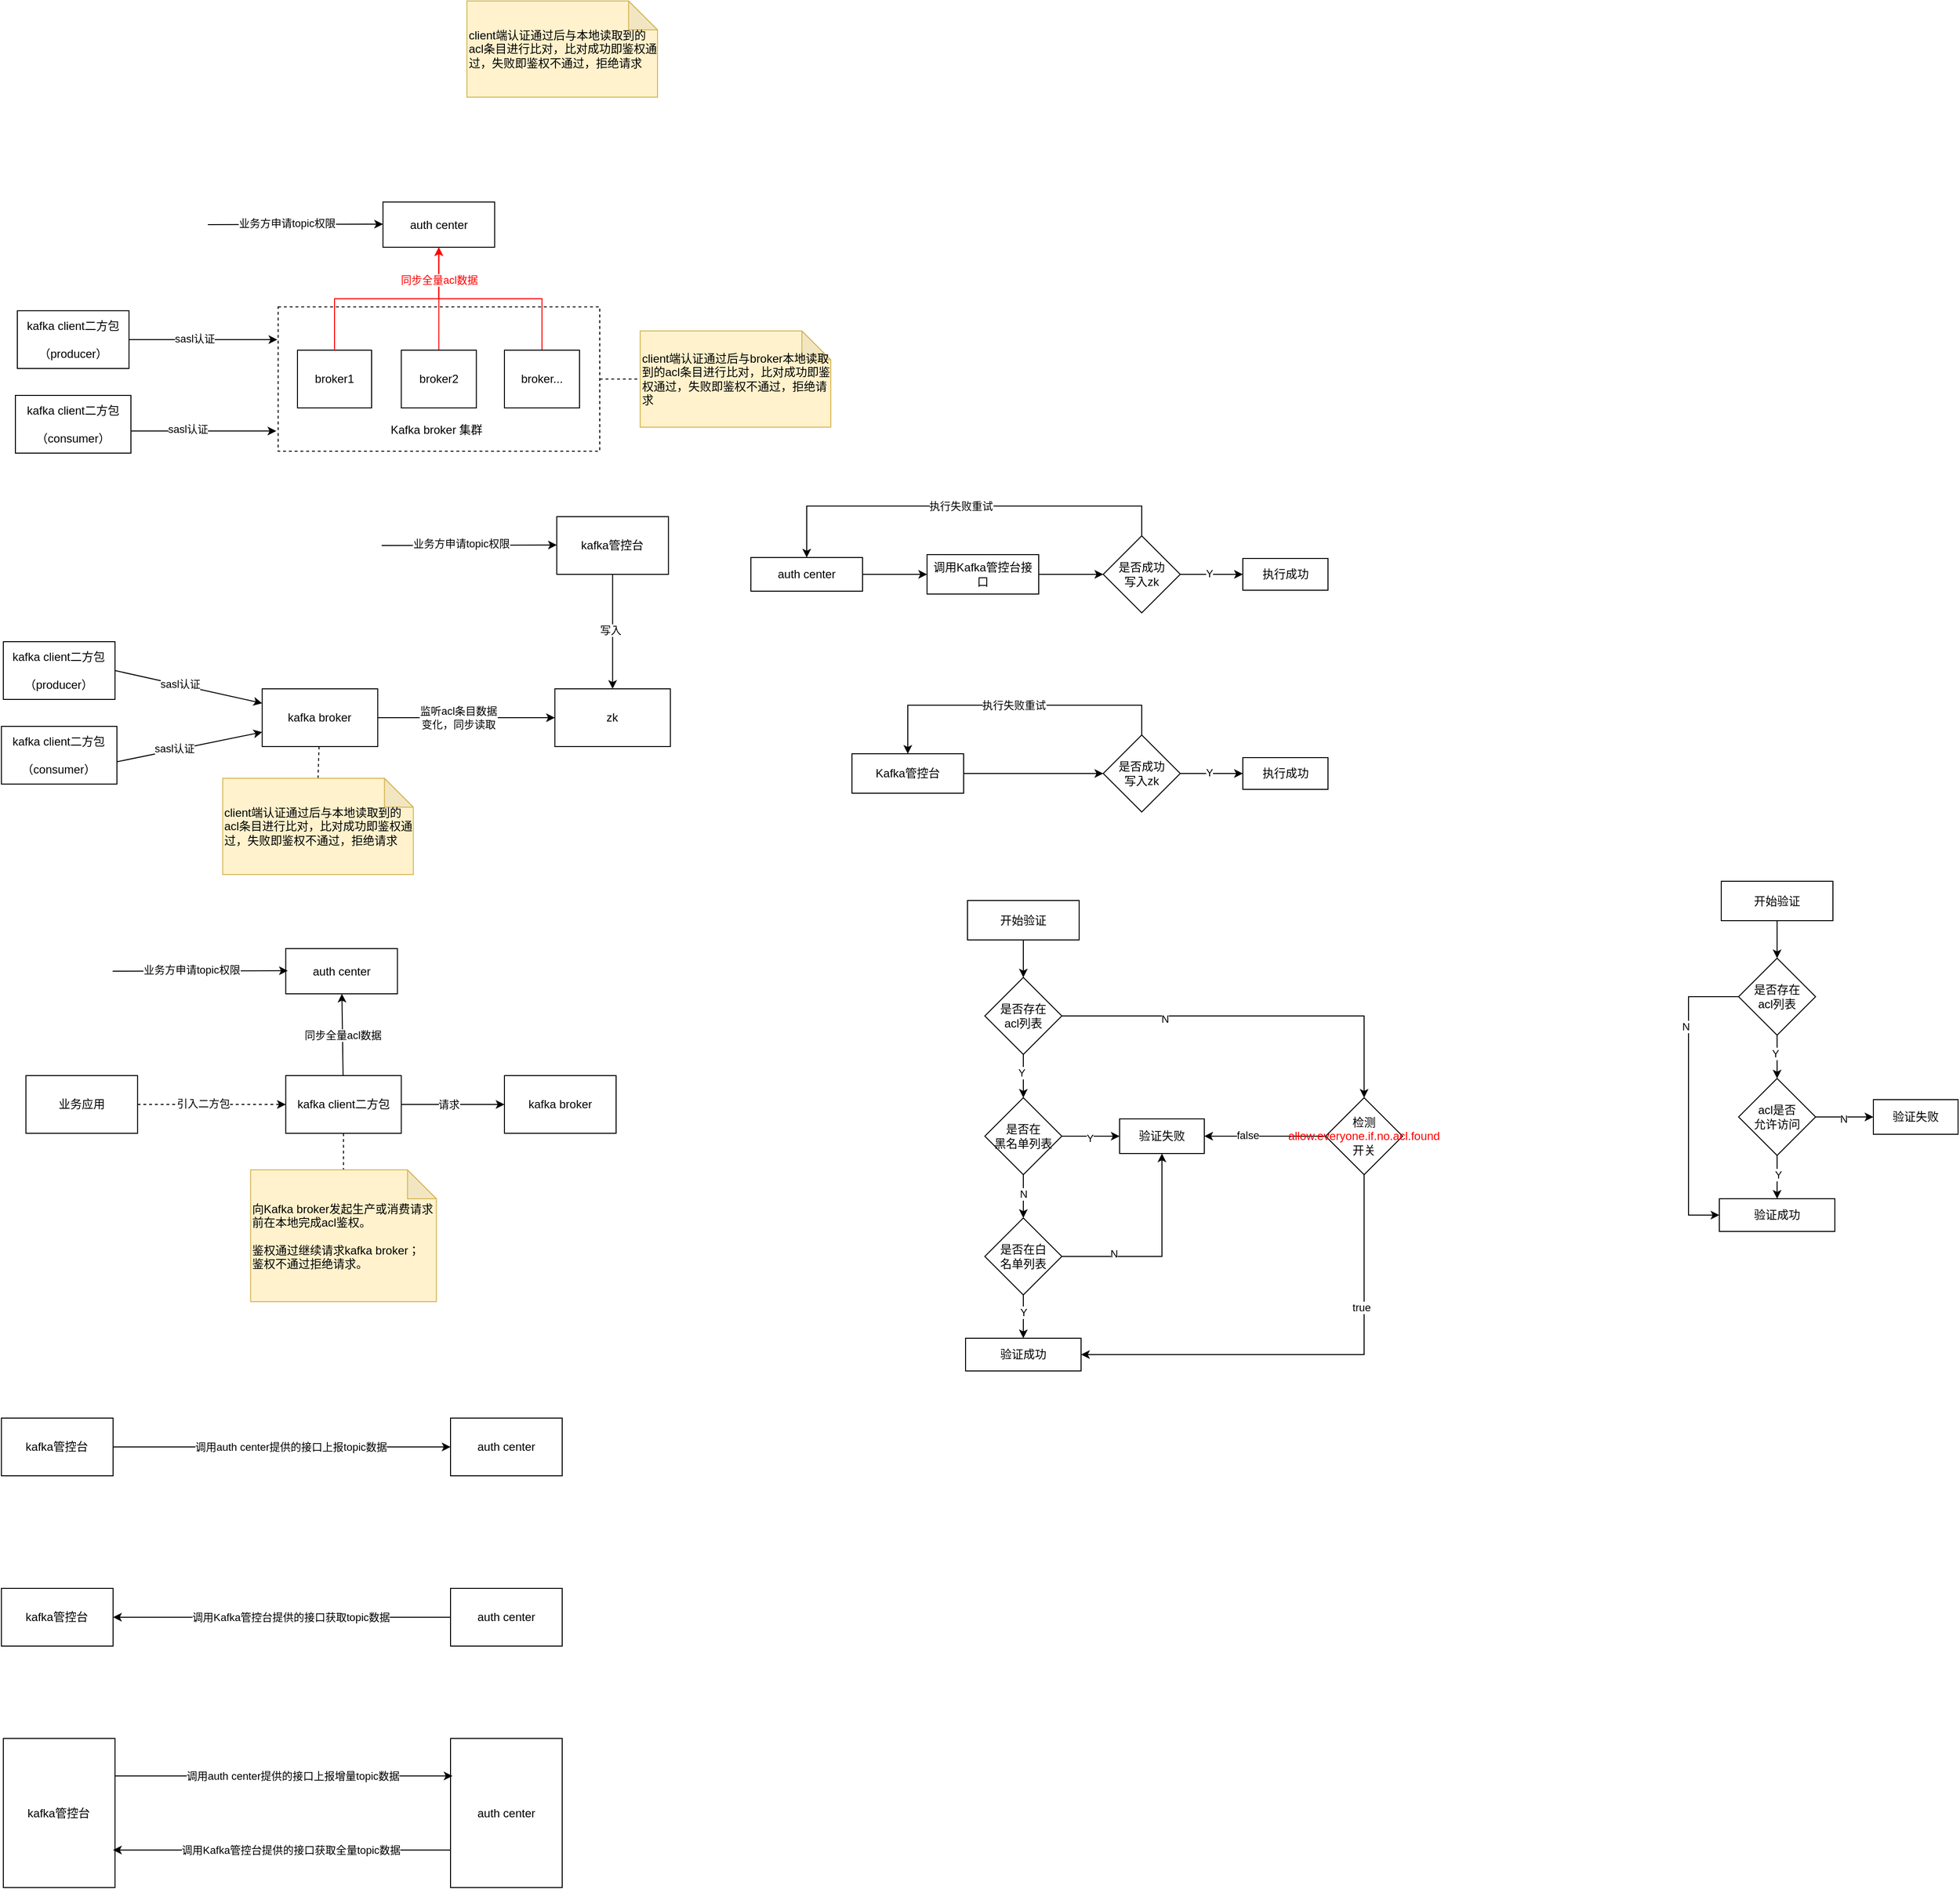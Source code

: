 <mxfile version="15.7.3" type="github">
  <diagram id="Uczro51jpl-yvH97A21P" name="第 1 页">
    <mxGraphModel dx="1426" dy="1972" grid="0" gridSize="10" guides="1" tooltips="1" connect="1" arrows="1" fold="1" page="1" pageScale="1" pageWidth="827" pageHeight="1169" math="0" shadow="0">
      <root>
        <mxCell id="0" />
        <mxCell id="1" parent="0" />
        <mxCell id="M8erzikhFiW7y3PfaSRm-40" style="edgeStyle=none;rounded=0;orthogonalLoop=1;jettySize=auto;html=1;entryX=0;entryY=0.5;entryDx=0;entryDy=0;entryPerimeter=0;dashed=1;endArrow=none;endFill=0;" parent="1" source="M8erzikhFiW7y3PfaSRm-1" target="M8erzikhFiW7y3PfaSRm-19" edge="1">
          <mxGeometry relative="1" as="geometry" />
        </mxCell>
        <mxCell id="M8erzikhFiW7y3PfaSRm-1" value="" style="rounded=0;whiteSpace=wrap;html=1;dashed=1;align=left;" parent="1" vertex="1">
          <mxGeometry x="363.91" y="146" width="334.09" height="150" as="geometry" />
        </mxCell>
        <mxCell id="M8erzikhFiW7y3PfaSRm-5" style="edgeStyle=none;rounded=0;orthogonalLoop=1;jettySize=auto;html=1;exitX=1;exitY=0.5;exitDx=0;exitDy=0;" parent="1" source="M8erzikhFiW7y3PfaSRm-2" edge="1">
          <mxGeometry relative="1" as="geometry">
            <mxPoint x="363" y="180" as="targetPoint" />
          </mxGeometry>
        </mxCell>
        <mxCell id="M8erzikhFiW7y3PfaSRm-6" value="sasl认证" style="edgeLabel;html=1;align=center;verticalAlign=middle;resizable=0;points=[];" parent="M8erzikhFiW7y3PfaSRm-5" vertex="1" connectable="0">
          <mxGeometry x="-0.123" y="1" relative="1" as="geometry">
            <mxPoint as="offset" />
          </mxGeometry>
        </mxCell>
        <mxCell id="M8erzikhFiW7y3PfaSRm-2" value="kafka client二方包&lt;br&gt;&lt;br&gt;（producer）" style="rounded=0;whiteSpace=wrap;html=1;" parent="1" vertex="1">
          <mxGeometry x="93" y="150" width="116" height="60" as="geometry" />
        </mxCell>
        <mxCell id="M8erzikhFiW7y3PfaSRm-7" style="edgeStyle=none;rounded=0;orthogonalLoop=1;jettySize=auto;html=1;exitX=0.992;exitY=0.617;exitDx=0;exitDy=0;exitPerimeter=0;" parent="1" source="M8erzikhFiW7y3PfaSRm-3" edge="1">
          <mxGeometry relative="1" as="geometry">
            <mxPoint x="362" y="275" as="targetPoint" />
          </mxGeometry>
        </mxCell>
        <mxCell id="M8erzikhFiW7y3PfaSRm-8" value="sasl认证" style="edgeLabel;html=1;align=center;verticalAlign=middle;resizable=0;points=[];" parent="M8erzikhFiW7y3PfaSRm-7" vertex="1" connectable="0">
          <mxGeometry x="-0.209" y="2" relative="1" as="geometry">
            <mxPoint as="offset" />
          </mxGeometry>
        </mxCell>
        <mxCell id="M8erzikhFiW7y3PfaSRm-3" value="kafka client二方包&lt;br&gt;&lt;br&gt;（consumer）" style="rounded=0;whiteSpace=wrap;html=1;" parent="1" vertex="1">
          <mxGeometry x="91" y="238" width="120" height="60" as="geometry" />
        </mxCell>
        <mxCell id="M8erzikhFiW7y3PfaSRm-11" value="auth center" style="rounded=0;whiteSpace=wrap;html=1;" parent="1" vertex="1">
          <mxGeometry x="472.82" y="37" width="116" height="47" as="geometry" />
        </mxCell>
        <mxCell id="M8erzikhFiW7y3PfaSRm-19" value="client端认证通过后与broker本地读取到的acl条目进行比对，比对成功即鉴权通过，失败即鉴权不通过，拒绝请求" style="shape=note;whiteSpace=wrap;html=1;backgroundOutline=1;darkOpacity=0.05;fillColor=#fff2cc;strokeColor=#d6b656;align=left;" parent="1" vertex="1">
          <mxGeometry x="740" y="171" width="198" height="100" as="geometry" />
        </mxCell>
        <mxCell id="M8erzikhFiW7y3PfaSRm-21" style="edgeStyle=none;rounded=0;orthogonalLoop=1;jettySize=auto;html=1;" parent="1" source="M8erzikhFiW7y3PfaSRm-24" target="M8erzikhFiW7y3PfaSRm-31" edge="1">
          <mxGeometry relative="1" as="geometry" />
        </mxCell>
        <mxCell id="M8erzikhFiW7y3PfaSRm-22" value="监听acl条目数据&lt;br&gt;变化，同步读取" style="edgeLabel;html=1;align=center;verticalAlign=middle;resizable=0;points=[];" parent="M8erzikhFiW7y3PfaSRm-21" vertex="1" connectable="0">
          <mxGeometry x="-0.282" y="1" relative="1" as="geometry">
            <mxPoint x="17" y="1" as="offset" />
          </mxGeometry>
        </mxCell>
        <mxCell id="M8erzikhFiW7y3PfaSRm-23" style="edgeStyle=none;rounded=0;orthogonalLoop=1;jettySize=auto;html=1;entryX=0.5;entryY=0;entryDx=0;entryDy=0;entryPerimeter=0;dashed=1;endArrow=none;endFill=0;" parent="1" source="M8erzikhFiW7y3PfaSRm-24" target="M8erzikhFiW7y3PfaSRm-38" edge="1">
          <mxGeometry relative="1" as="geometry" />
        </mxCell>
        <mxCell id="M8erzikhFiW7y3PfaSRm-24" value="kafka broker" style="rounded=0;whiteSpace=wrap;html=1;" parent="1" vertex="1">
          <mxGeometry x="347.36" y="543" width="120" height="60" as="geometry" />
        </mxCell>
        <mxCell id="M8erzikhFiW7y3PfaSRm-25" style="edgeStyle=none;rounded=0;orthogonalLoop=1;jettySize=auto;html=1;entryX=0;entryY=0.25;entryDx=0;entryDy=0;exitX=1;exitY=0.5;exitDx=0;exitDy=0;" parent="1" source="M8erzikhFiW7y3PfaSRm-27" target="M8erzikhFiW7y3PfaSRm-24" edge="1">
          <mxGeometry relative="1" as="geometry" />
        </mxCell>
        <mxCell id="M8erzikhFiW7y3PfaSRm-26" value="sasl认证" style="edgeLabel;html=1;align=center;verticalAlign=middle;resizable=0;points=[];" parent="M8erzikhFiW7y3PfaSRm-25" vertex="1" connectable="0">
          <mxGeometry x="-0.123" y="1" relative="1" as="geometry">
            <mxPoint as="offset" />
          </mxGeometry>
        </mxCell>
        <mxCell id="M8erzikhFiW7y3PfaSRm-27" value="kafka client二方包&lt;br&gt;&lt;br&gt;（producer）" style="rounded=0;whiteSpace=wrap;html=1;" parent="1" vertex="1">
          <mxGeometry x="78.45" y="494" width="116" height="60" as="geometry" />
        </mxCell>
        <mxCell id="M8erzikhFiW7y3PfaSRm-28" style="edgeStyle=none;rounded=0;orthogonalLoop=1;jettySize=auto;html=1;entryX=0;entryY=0.75;entryDx=0;entryDy=0;exitX=0.992;exitY=0.617;exitDx=0;exitDy=0;exitPerimeter=0;" parent="1" source="M8erzikhFiW7y3PfaSRm-30" target="M8erzikhFiW7y3PfaSRm-24" edge="1">
          <mxGeometry relative="1" as="geometry" />
        </mxCell>
        <mxCell id="M8erzikhFiW7y3PfaSRm-29" value="sasl认证" style="edgeLabel;html=1;align=center;verticalAlign=middle;resizable=0;points=[];" parent="M8erzikhFiW7y3PfaSRm-28" vertex="1" connectable="0">
          <mxGeometry x="-0.209" y="2" relative="1" as="geometry">
            <mxPoint as="offset" />
          </mxGeometry>
        </mxCell>
        <mxCell id="M8erzikhFiW7y3PfaSRm-30" value="kafka client二方包&lt;br&gt;&lt;br&gt;（consumer）" style="rounded=0;whiteSpace=wrap;html=1;" parent="1" vertex="1">
          <mxGeometry x="76.45" y="582" width="120" height="60" as="geometry" />
        </mxCell>
        <mxCell id="M8erzikhFiW7y3PfaSRm-31" value="zk" style="rounded=0;whiteSpace=wrap;html=1;" parent="1" vertex="1">
          <mxGeometry x="651.36" y="543" width="120" height="60" as="geometry" />
        </mxCell>
        <mxCell id="M8erzikhFiW7y3PfaSRm-35" style="edgeStyle=none;rounded=0;orthogonalLoop=1;jettySize=auto;html=1;" parent="1" source="M8erzikhFiW7y3PfaSRm-37" target="M8erzikhFiW7y3PfaSRm-31" edge="1">
          <mxGeometry relative="1" as="geometry" />
        </mxCell>
        <mxCell id="M8erzikhFiW7y3PfaSRm-36" value="写入" style="edgeLabel;html=1;align=center;verticalAlign=middle;resizable=0;points=[];" parent="M8erzikhFiW7y3PfaSRm-35" vertex="1" connectable="0">
          <mxGeometry x="-0.025" y="-3" relative="1" as="geometry">
            <mxPoint as="offset" />
          </mxGeometry>
        </mxCell>
        <mxCell id="M8erzikhFiW7y3PfaSRm-37" value="kafka管控台" style="rounded=0;whiteSpace=wrap;html=1;" parent="1" vertex="1">
          <mxGeometry x="653.36" y="364" width="116" height="60" as="geometry" />
        </mxCell>
        <mxCell id="M8erzikhFiW7y3PfaSRm-38" value="client端认证通过后与本地读取到的acl条目进行比对，比对成功即鉴权通过，失败即鉴权不通过，拒绝请求" style="shape=note;whiteSpace=wrap;html=1;backgroundOutline=1;darkOpacity=0.05;fillColor=#fff2cc;strokeColor=#d6b656;align=left;" parent="1" vertex="1">
          <mxGeometry x="306.36" y="636" width="198" height="100" as="geometry" />
        </mxCell>
        <mxCell id="M8erzikhFiW7y3PfaSRm-41" value="" style="endArrow=classic;html=1;rounded=0;" parent="1" edge="1">
          <mxGeometry width="50" height="50" relative="1" as="geometry">
            <mxPoint x="471.45" y="394" as="sourcePoint" />
            <mxPoint x="653.36" y="393.5" as="targetPoint" />
          </mxGeometry>
        </mxCell>
        <mxCell id="M8erzikhFiW7y3PfaSRm-42" value="业务方申请topic权限" style="edgeLabel;html=1;align=center;verticalAlign=middle;resizable=0;points=[];" parent="M8erzikhFiW7y3PfaSRm-41" vertex="1" connectable="0">
          <mxGeometry x="-0.295" y="1" relative="1" as="geometry">
            <mxPoint x="18" y="-1" as="offset" />
          </mxGeometry>
        </mxCell>
        <mxCell id="M8erzikhFiW7y3PfaSRm-43" value="同步全量acl数据" style="edgeStyle=none;rounded=0;orthogonalLoop=1;jettySize=auto;html=1;" parent="1" source="M8erzikhFiW7y3PfaSRm-45" target="M8erzikhFiW7y3PfaSRm-52" edge="1">
          <mxGeometry relative="1" as="geometry" />
        </mxCell>
        <mxCell id="M8erzikhFiW7y3PfaSRm-44" style="edgeStyle=none;rounded=0;orthogonalLoop=1;jettySize=auto;html=1;entryX=0.5;entryY=0;entryDx=0;entryDy=0;entryPerimeter=0;dashed=1;endArrow=none;endFill=0;" parent="1" source="M8erzikhFiW7y3PfaSRm-45" target="M8erzikhFiW7y3PfaSRm-53" edge="1">
          <mxGeometry relative="1" as="geometry" />
        </mxCell>
        <mxCell id="M8erzikhFiW7y3PfaSRm-58" style="edgeStyle=none;rounded=0;orthogonalLoop=1;jettySize=auto;html=1;entryX=0;entryY=0.5;entryDx=0;entryDy=0;endArrow=classic;endFill=1;" parent="1" source="M8erzikhFiW7y3PfaSRm-45" target="M8erzikhFiW7y3PfaSRm-57" edge="1">
          <mxGeometry relative="1" as="geometry" />
        </mxCell>
        <mxCell id="M8erzikhFiW7y3PfaSRm-59" value="请求" style="edgeLabel;html=1;align=center;verticalAlign=middle;resizable=0;points=[];" parent="M8erzikhFiW7y3PfaSRm-58" vertex="1" connectable="0">
          <mxGeometry x="-0.082" relative="1" as="geometry">
            <mxPoint as="offset" />
          </mxGeometry>
        </mxCell>
        <mxCell id="M8erzikhFiW7y3PfaSRm-45" value="kafka client二方包" style="rounded=0;whiteSpace=wrap;html=1;" parent="1" vertex="1">
          <mxGeometry x="371.82" y="945" width="120" height="60" as="geometry" />
        </mxCell>
        <mxCell id="M8erzikhFiW7y3PfaSRm-46" style="edgeStyle=none;rounded=0;orthogonalLoop=1;jettySize=auto;html=1;entryX=0;entryY=0.5;entryDx=0;entryDy=0;exitX=1;exitY=0.5;exitDx=0;exitDy=0;dashed=1;" parent="1" source="M8erzikhFiW7y3PfaSRm-48" target="M8erzikhFiW7y3PfaSRm-45" edge="1">
          <mxGeometry relative="1" as="geometry" />
        </mxCell>
        <mxCell id="M8erzikhFiW7y3PfaSRm-47" value="引入二方包" style="edgeLabel;html=1;align=center;verticalAlign=middle;resizable=0;points=[];" parent="M8erzikhFiW7y3PfaSRm-46" vertex="1" connectable="0">
          <mxGeometry x="-0.123" y="1" relative="1" as="geometry">
            <mxPoint as="offset" />
          </mxGeometry>
        </mxCell>
        <mxCell id="M8erzikhFiW7y3PfaSRm-48" value="业务应用" style="rounded=0;whiteSpace=wrap;html=1;" parent="1" vertex="1">
          <mxGeometry x="101.91" y="945" width="116" height="60" as="geometry" />
        </mxCell>
        <mxCell id="M8erzikhFiW7y3PfaSRm-52" value="auth center" style="rounded=0;whiteSpace=wrap;html=1;" parent="1" vertex="1">
          <mxGeometry x="371.82" y="813" width="116" height="47" as="geometry" />
        </mxCell>
        <mxCell id="M8erzikhFiW7y3PfaSRm-53" value="向Kafka broker发起生产或消费请求前在本地完成acl鉴权。&lt;br&gt;&lt;br&gt;鉴权通过继续请求kafka broker；&lt;br&gt;鉴权不通过拒绝请求。" style="shape=note;whiteSpace=wrap;html=1;backgroundOutline=1;darkOpacity=0.05;fillColor=#fff2cc;strokeColor=#d6b656;align=left;" parent="1" vertex="1">
          <mxGeometry x="335.32" y="1043" width="193" height="137" as="geometry" />
        </mxCell>
        <mxCell id="M8erzikhFiW7y3PfaSRm-57" value="kafka broker" style="rounded=0;whiteSpace=wrap;html=1;" parent="1" vertex="1">
          <mxGeometry x="599" y="945" width="116" height="60" as="geometry" />
        </mxCell>
        <mxCell id="L2M4xERiQ1L11NZPQG7T-5" value="" style="edgeStyle=orthogonalEdgeStyle;rounded=0;orthogonalLoop=1;jettySize=auto;html=1;" edge="1" parent="1" source="L2M4xERiQ1L11NZPQG7T-1" target="L2M4xERiQ1L11NZPQG7T-2">
          <mxGeometry relative="1" as="geometry">
            <mxPoint x="1102.5" y="387" as="targetPoint" />
          </mxGeometry>
        </mxCell>
        <mxCell id="L2M4xERiQ1L11NZPQG7T-1" value="auth center" style="rounded=0;whiteSpace=wrap;html=1;" vertex="1" parent="1">
          <mxGeometry x="855" y="406.5" width="116" height="35" as="geometry" />
        </mxCell>
        <mxCell id="L2M4xERiQ1L11NZPQG7T-2" value="调用Kafka管控台接口" style="rounded=0;whiteSpace=wrap;html=1;" vertex="1" parent="1">
          <mxGeometry x="1038" y="403.5" width="116" height="41" as="geometry" />
        </mxCell>
        <mxCell id="L2M4xERiQ1L11NZPQG7T-9" value="" style="edgeStyle=orthogonalEdgeStyle;rounded=0;orthogonalLoop=1;jettySize=auto;html=1;exitX=1;exitY=0.5;exitDx=0;exitDy=0;" edge="1" parent="1" source="L2M4xERiQ1L11NZPQG7T-2" target="L2M4xERiQ1L11NZPQG7T-8">
          <mxGeometry relative="1" as="geometry">
            <mxPoint x="1102.5" y="473" as="sourcePoint" />
          </mxGeometry>
        </mxCell>
        <mxCell id="L2M4xERiQ1L11NZPQG7T-12" value="" style="edgeStyle=orthogonalEdgeStyle;rounded=0;orthogonalLoop=1;jettySize=auto;html=1;" edge="1" parent="1" source="L2M4xERiQ1L11NZPQG7T-8" target="L2M4xERiQ1L11NZPQG7T-11">
          <mxGeometry relative="1" as="geometry" />
        </mxCell>
        <mxCell id="L2M4xERiQ1L11NZPQG7T-13" value="Y" style="edgeLabel;html=1;align=center;verticalAlign=middle;resizable=0;points=[];" vertex="1" connectable="0" parent="L2M4xERiQ1L11NZPQG7T-12">
          <mxGeometry x="-0.076" y="1" relative="1" as="geometry">
            <mxPoint as="offset" />
          </mxGeometry>
        </mxCell>
        <mxCell id="L2M4xERiQ1L11NZPQG7T-14" style="edgeStyle=orthogonalEdgeStyle;rounded=0;orthogonalLoop=1;jettySize=auto;html=1;entryX=0.5;entryY=0;entryDx=0;entryDy=0;exitX=0.5;exitY=0;exitDx=0;exitDy=0;" edge="1" parent="1" source="L2M4xERiQ1L11NZPQG7T-8" target="L2M4xERiQ1L11NZPQG7T-1">
          <mxGeometry relative="1" as="geometry">
            <Array as="points">
              <mxPoint x="1261" y="353" />
              <mxPoint x="913" y="353" />
            </Array>
          </mxGeometry>
        </mxCell>
        <mxCell id="L2M4xERiQ1L11NZPQG7T-15" value="执行失败重试" style="edgeLabel;html=1;align=center;verticalAlign=middle;resizable=0;points=[];" vertex="1" connectable="0" parent="L2M4xERiQ1L11NZPQG7T-14">
          <mxGeometry x="0.014" relative="1" as="geometry">
            <mxPoint as="offset" />
          </mxGeometry>
        </mxCell>
        <mxCell id="L2M4xERiQ1L11NZPQG7T-8" value="是否成功&lt;br&gt;写入zk" style="rhombus;whiteSpace=wrap;html=1;rounded=0;" vertex="1" parent="1">
          <mxGeometry x="1221" y="384" width="80" height="80" as="geometry" />
        </mxCell>
        <mxCell id="L2M4xERiQ1L11NZPQG7T-11" value="执行成功" style="whiteSpace=wrap;html=1;rounded=0;" vertex="1" parent="1">
          <mxGeometry x="1366" y="407.5" width="88.5" height="33" as="geometry" />
        </mxCell>
        <mxCell id="L2M4xERiQ1L11NZPQG7T-18" value="Kafka管控台" style="rounded=0;whiteSpace=wrap;html=1;" vertex="1" parent="1">
          <mxGeometry x="960" y="610.5" width="116" height="41" as="geometry" />
        </mxCell>
        <mxCell id="L2M4xERiQ1L11NZPQG7T-19" value="" style="edgeStyle=orthogonalEdgeStyle;rounded=0;orthogonalLoop=1;jettySize=auto;html=1;exitX=1;exitY=0.5;exitDx=0;exitDy=0;" edge="1" parent="1" source="L2M4xERiQ1L11NZPQG7T-18" target="L2M4xERiQ1L11NZPQG7T-24">
          <mxGeometry relative="1" as="geometry">
            <mxPoint x="1102.5" y="680" as="sourcePoint" />
          </mxGeometry>
        </mxCell>
        <mxCell id="L2M4xERiQ1L11NZPQG7T-20" value="" style="edgeStyle=orthogonalEdgeStyle;rounded=0;orthogonalLoop=1;jettySize=auto;html=1;" edge="1" parent="1" source="L2M4xERiQ1L11NZPQG7T-24" target="L2M4xERiQ1L11NZPQG7T-25">
          <mxGeometry relative="1" as="geometry" />
        </mxCell>
        <mxCell id="L2M4xERiQ1L11NZPQG7T-21" value="Y" style="edgeLabel;html=1;align=center;verticalAlign=middle;resizable=0;points=[];" vertex="1" connectable="0" parent="L2M4xERiQ1L11NZPQG7T-20">
          <mxGeometry x="-0.076" y="1" relative="1" as="geometry">
            <mxPoint as="offset" />
          </mxGeometry>
        </mxCell>
        <mxCell id="L2M4xERiQ1L11NZPQG7T-22" style="edgeStyle=orthogonalEdgeStyle;rounded=0;orthogonalLoop=1;jettySize=auto;html=1;entryX=0.5;entryY=0;entryDx=0;entryDy=0;exitX=0.5;exitY=0;exitDx=0;exitDy=0;" edge="1" parent="1" source="L2M4xERiQ1L11NZPQG7T-24" target="L2M4xERiQ1L11NZPQG7T-18">
          <mxGeometry relative="1" as="geometry">
            <Array as="points">
              <mxPoint x="1261" y="560" />
              <mxPoint x="1018" y="560" />
            </Array>
            <mxPoint x="913" y="613.5" as="targetPoint" />
          </mxGeometry>
        </mxCell>
        <mxCell id="L2M4xERiQ1L11NZPQG7T-23" value="执行失败重试" style="edgeLabel;html=1;align=center;verticalAlign=middle;resizable=0;points=[];" vertex="1" connectable="0" parent="L2M4xERiQ1L11NZPQG7T-22">
          <mxGeometry x="0.014" relative="1" as="geometry">
            <mxPoint as="offset" />
          </mxGeometry>
        </mxCell>
        <mxCell id="L2M4xERiQ1L11NZPQG7T-24" value="是否成功&lt;br&gt;写入zk" style="rhombus;whiteSpace=wrap;html=1;rounded=0;" vertex="1" parent="1">
          <mxGeometry x="1221" y="591" width="80" height="80" as="geometry" />
        </mxCell>
        <mxCell id="L2M4xERiQ1L11NZPQG7T-25" value="执行成功" style="whiteSpace=wrap;html=1;rounded=0;" vertex="1" parent="1">
          <mxGeometry x="1366" y="614.5" width="88.5" height="33" as="geometry" />
        </mxCell>
        <mxCell id="L2M4xERiQ1L11NZPQG7T-28" value="" style="edgeStyle=orthogonalEdgeStyle;rounded=0;orthogonalLoop=1;jettySize=auto;html=1;" edge="1" parent="1" source="L2M4xERiQ1L11NZPQG7T-26" target="L2M4xERiQ1L11NZPQG7T-27">
          <mxGeometry relative="1" as="geometry" />
        </mxCell>
        <mxCell id="L2M4xERiQ1L11NZPQG7T-26" value="开始验证" style="rounded=0;whiteSpace=wrap;html=1;" vertex="1" parent="1">
          <mxGeometry x="1080" y="763" width="116" height="41" as="geometry" />
        </mxCell>
        <mxCell id="L2M4xERiQ1L11NZPQG7T-30" value="" style="edgeStyle=orthogonalEdgeStyle;rounded=0;orthogonalLoop=1;jettySize=auto;html=1;" edge="1" parent="1" source="L2M4xERiQ1L11NZPQG7T-27" target="L2M4xERiQ1L11NZPQG7T-29">
          <mxGeometry relative="1" as="geometry" />
        </mxCell>
        <mxCell id="L2M4xERiQ1L11NZPQG7T-31" value="Y" style="edgeLabel;html=1;align=center;verticalAlign=middle;resizable=0;points=[];" vertex="1" connectable="0" parent="L2M4xERiQ1L11NZPQG7T-30">
          <mxGeometry x="-0.15" y="-2" relative="1" as="geometry">
            <mxPoint as="offset" />
          </mxGeometry>
        </mxCell>
        <mxCell id="L2M4xERiQ1L11NZPQG7T-39" value="" style="edgeStyle=orthogonalEdgeStyle;rounded=0;orthogonalLoop=1;jettySize=auto;html=1;entryX=0.5;entryY=0;entryDx=0;entryDy=0;" edge="1" parent="1" source="L2M4xERiQ1L11NZPQG7T-27" target="L2M4xERiQ1L11NZPQG7T-38">
          <mxGeometry relative="1" as="geometry" />
        </mxCell>
        <mxCell id="L2M4xERiQ1L11NZPQG7T-42" value="N" style="edgeLabel;html=1;align=center;verticalAlign=middle;resizable=0;points=[];" vertex="1" connectable="0" parent="L2M4xERiQ1L11NZPQG7T-39">
          <mxGeometry x="-0.465" y="-3" relative="1" as="geometry">
            <mxPoint as="offset" />
          </mxGeometry>
        </mxCell>
        <mxCell id="L2M4xERiQ1L11NZPQG7T-27" value="是否存在&lt;br&gt;acl列表" style="rhombus;whiteSpace=wrap;html=1;rounded=0;" vertex="1" parent="1">
          <mxGeometry x="1098" y="843" width="80" height="80" as="geometry" />
        </mxCell>
        <mxCell id="L2M4xERiQ1L11NZPQG7T-33" value="" style="edgeStyle=orthogonalEdgeStyle;rounded=0;orthogonalLoop=1;jettySize=auto;html=1;" edge="1" parent="1" source="L2M4xERiQ1L11NZPQG7T-29" target="L2M4xERiQ1L11NZPQG7T-32">
          <mxGeometry relative="1" as="geometry" />
        </mxCell>
        <mxCell id="L2M4xERiQ1L11NZPQG7T-34" value="N" style="edgeLabel;html=1;align=center;verticalAlign=middle;resizable=0;points=[];" vertex="1" connectable="0" parent="L2M4xERiQ1L11NZPQG7T-33">
          <mxGeometry x="-0.111" relative="1" as="geometry">
            <mxPoint as="offset" />
          </mxGeometry>
        </mxCell>
        <mxCell id="L2M4xERiQ1L11NZPQG7T-44" value="" style="edgeStyle=orthogonalEdgeStyle;rounded=0;orthogonalLoop=1;jettySize=auto;html=1;" edge="1" parent="1" source="L2M4xERiQ1L11NZPQG7T-29" target="L2M4xERiQ1L11NZPQG7T-43">
          <mxGeometry relative="1" as="geometry" />
        </mxCell>
        <mxCell id="L2M4xERiQ1L11NZPQG7T-45" value="Y" style="edgeLabel;html=1;align=center;verticalAlign=middle;resizable=0;points=[];" vertex="1" connectable="0" parent="L2M4xERiQ1L11NZPQG7T-44">
          <mxGeometry x="-0.033" y="-2" relative="1" as="geometry">
            <mxPoint as="offset" />
          </mxGeometry>
        </mxCell>
        <mxCell id="L2M4xERiQ1L11NZPQG7T-29" value="是否在&lt;br&gt;黑名单列表" style="rhombus;whiteSpace=wrap;html=1;rounded=0;" vertex="1" parent="1">
          <mxGeometry x="1098" y="968" width="80" height="80" as="geometry" />
        </mxCell>
        <mxCell id="L2M4xERiQ1L11NZPQG7T-36" value="" style="edgeStyle=orthogonalEdgeStyle;rounded=0;orthogonalLoop=1;jettySize=auto;html=1;" edge="1" parent="1" source="L2M4xERiQ1L11NZPQG7T-32" target="L2M4xERiQ1L11NZPQG7T-35">
          <mxGeometry relative="1" as="geometry" />
        </mxCell>
        <mxCell id="L2M4xERiQ1L11NZPQG7T-37" value="Y" style="edgeLabel;html=1;align=center;verticalAlign=middle;resizable=0;points=[];" vertex="1" connectable="0" parent="L2M4xERiQ1L11NZPQG7T-36">
          <mxGeometry x="-0.2" relative="1" as="geometry">
            <mxPoint as="offset" />
          </mxGeometry>
        </mxCell>
        <mxCell id="L2M4xERiQ1L11NZPQG7T-46" style="edgeStyle=orthogonalEdgeStyle;rounded=0;orthogonalLoop=1;jettySize=auto;html=1;entryX=0.5;entryY=1;entryDx=0;entryDy=0;" edge="1" parent="1" source="L2M4xERiQ1L11NZPQG7T-32" target="L2M4xERiQ1L11NZPQG7T-43">
          <mxGeometry relative="1" as="geometry" />
        </mxCell>
        <mxCell id="L2M4xERiQ1L11NZPQG7T-47" value="N" style="edgeLabel;html=1;align=center;verticalAlign=middle;resizable=0;points=[];" vertex="1" connectable="0" parent="L2M4xERiQ1L11NZPQG7T-46">
          <mxGeometry x="-0.488" y="3" relative="1" as="geometry">
            <mxPoint as="offset" />
          </mxGeometry>
        </mxCell>
        <mxCell id="L2M4xERiQ1L11NZPQG7T-32" value="是否在白&lt;br&gt;名单列表" style="rhombus;whiteSpace=wrap;html=1;rounded=0;" vertex="1" parent="1">
          <mxGeometry x="1098" y="1093" width="80" height="80" as="geometry" />
        </mxCell>
        <mxCell id="L2M4xERiQ1L11NZPQG7T-35" value="验证成功" style="whiteSpace=wrap;html=1;rounded=0;" vertex="1" parent="1">
          <mxGeometry x="1078" y="1218" width="120" height="34" as="geometry" />
        </mxCell>
        <mxCell id="L2M4xERiQ1L11NZPQG7T-40" style="edgeStyle=orthogonalEdgeStyle;rounded=0;orthogonalLoop=1;jettySize=auto;html=1;exitX=0.5;exitY=1;exitDx=0;exitDy=0;entryX=1;entryY=0.5;entryDx=0;entryDy=0;" edge="1" parent="1" source="L2M4xERiQ1L11NZPQG7T-38" target="L2M4xERiQ1L11NZPQG7T-35">
          <mxGeometry relative="1" as="geometry" />
        </mxCell>
        <mxCell id="L2M4xERiQ1L11NZPQG7T-41" value="true" style="edgeLabel;html=1;align=center;verticalAlign=middle;resizable=0;points=[];" vertex="1" connectable="0" parent="L2M4xERiQ1L11NZPQG7T-40">
          <mxGeometry x="-0.426" y="-3" relative="1" as="geometry">
            <mxPoint as="offset" />
          </mxGeometry>
        </mxCell>
        <mxCell id="L2M4xERiQ1L11NZPQG7T-48" style="edgeStyle=orthogonalEdgeStyle;rounded=0;orthogonalLoop=1;jettySize=auto;html=1;entryX=1;entryY=0.5;entryDx=0;entryDy=0;" edge="1" parent="1" source="L2M4xERiQ1L11NZPQG7T-38" target="L2M4xERiQ1L11NZPQG7T-43">
          <mxGeometry relative="1" as="geometry" />
        </mxCell>
        <mxCell id="L2M4xERiQ1L11NZPQG7T-49" value="false" style="edgeLabel;html=1;align=center;verticalAlign=middle;resizable=0;points=[];" vertex="1" connectable="0" parent="L2M4xERiQ1L11NZPQG7T-48">
          <mxGeometry x="0.286" y="-1" relative="1" as="geometry">
            <mxPoint as="offset" />
          </mxGeometry>
        </mxCell>
        <mxCell id="L2M4xERiQ1L11NZPQG7T-38" value="检测&lt;br&gt;&lt;font color=&quot;#ff0000&quot;&gt;allow.everyone.if.no.acl.found&lt;br&gt;&lt;/font&gt;开关" style="rhombus;whiteSpace=wrap;html=1;rounded=0;" vertex="1" parent="1">
          <mxGeometry x="1452" y="968" width="80" height="80" as="geometry" />
        </mxCell>
        <mxCell id="L2M4xERiQ1L11NZPQG7T-43" value="验证失败" style="whiteSpace=wrap;html=1;rounded=0;" vertex="1" parent="1">
          <mxGeometry x="1238" y="990" width="88" height="36" as="geometry" />
        </mxCell>
        <mxCell id="L2M4xERiQ1L11NZPQG7T-50" value="" style="endArrow=classic;html=1;rounded=0;" edge="1" parent="1">
          <mxGeometry width="50" height="50" relative="1" as="geometry">
            <mxPoint x="290.91" y="60.5" as="sourcePoint" />
            <mxPoint x="472.82" y="60" as="targetPoint" />
          </mxGeometry>
        </mxCell>
        <mxCell id="L2M4xERiQ1L11NZPQG7T-51" value="业务方申请topic权限" style="edgeLabel;html=1;align=center;verticalAlign=middle;resizable=0;points=[];" vertex="1" connectable="0" parent="L2M4xERiQ1L11NZPQG7T-50">
          <mxGeometry x="-0.295" y="1" relative="1" as="geometry">
            <mxPoint x="18" y="-1" as="offset" />
          </mxGeometry>
        </mxCell>
        <mxCell id="L2M4xERiQ1L11NZPQG7T-52" value="" style="endArrow=classic;html=1;rounded=0;" edge="1" parent="1">
          <mxGeometry width="50" height="50" relative="1" as="geometry">
            <mxPoint x="192.0" y="836.5" as="sourcePoint" />
            <mxPoint x="373.91" y="836" as="targetPoint" />
          </mxGeometry>
        </mxCell>
        <mxCell id="L2M4xERiQ1L11NZPQG7T-53" value="业务方申请topic权限" style="edgeLabel;html=1;align=center;verticalAlign=middle;resizable=0;points=[];" vertex="1" connectable="0" parent="L2M4xERiQ1L11NZPQG7T-52">
          <mxGeometry x="-0.295" y="1" relative="1" as="geometry">
            <mxPoint x="18" y="-1" as="offset" />
          </mxGeometry>
        </mxCell>
        <mxCell id="L2M4xERiQ1L11NZPQG7T-54" value="client端认证通过后与本地读取到的acl条目进行比对，比对成功即鉴权通过，失败即鉴权不通过，拒绝请求" style="shape=note;whiteSpace=wrap;html=1;backgroundOutline=1;darkOpacity=0.05;fillColor=#fff2cc;strokeColor=#d6b656;align=left;" vertex="1" parent="1">
          <mxGeometry x="560" y="-172" width="198" height="100" as="geometry" />
        </mxCell>
        <mxCell id="L2M4xERiQ1L11NZPQG7T-55" value="broker1" style="rounded=0;whiteSpace=wrap;html=1;" vertex="1" parent="1">
          <mxGeometry x="384" y="191" width="77" height="60" as="geometry" />
        </mxCell>
        <mxCell id="L2M4xERiQ1L11NZPQG7T-60" style="edgeStyle=orthogonalEdgeStyle;rounded=0;orthogonalLoop=1;jettySize=auto;html=1;fontColor=#000000;strokeColor=#FF0000;" edge="1" parent="1" source="L2M4xERiQ1L11NZPQG7T-56" target="M8erzikhFiW7y3PfaSRm-11">
          <mxGeometry relative="1" as="geometry" />
        </mxCell>
        <mxCell id="L2M4xERiQ1L11NZPQG7T-56" value="broker2" style="rounded=0;whiteSpace=wrap;html=1;" vertex="1" parent="1">
          <mxGeometry x="491.82" y="191" width="78" height="60" as="geometry" />
        </mxCell>
        <mxCell id="L2M4xERiQ1L11NZPQG7T-61" style="edgeStyle=orthogonalEdgeStyle;rounded=0;orthogonalLoop=1;jettySize=auto;html=1;exitX=0.5;exitY=0;exitDx=0;exitDy=0;entryX=0.5;entryY=1;entryDx=0;entryDy=0;fontColor=#000000;strokeColor=#FF0000;" edge="1" parent="1" source="L2M4xERiQ1L11NZPQG7T-57" target="M8erzikhFiW7y3PfaSRm-11">
          <mxGeometry relative="1" as="geometry" />
        </mxCell>
        <mxCell id="L2M4xERiQ1L11NZPQG7T-57" value="broker..." style="rounded=0;whiteSpace=wrap;html=1;" vertex="1" parent="1">
          <mxGeometry x="599" y="191" width="78" height="60" as="geometry" />
        </mxCell>
        <mxCell id="L2M4xERiQ1L11NZPQG7T-58" value="Kafka broker 集群" style="text;html=1;strokeColor=none;fillColor=none;align=center;verticalAlign=middle;whiteSpace=wrap;rounded=0;dashed=1;fontColor=#000000;" vertex="1" parent="1">
          <mxGeometry x="479" y="259" width="99" height="30" as="geometry" />
        </mxCell>
        <mxCell id="M8erzikhFiW7y3PfaSRm-39" value="同步全量acl数据" style="edgeStyle=orthogonalEdgeStyle;rounded=0;orthogonalLoop=1;jettySize=auto;html=1;exitX=0.5;exitY=0;exitDx=0;exitDy=0;strokeColor=#FF0000;fontColor=#FF0000;" parent="1" source="L2M4xERiQ1L11NZPQG7T-55" target="M8erzikhFiW7y3PfaSRm-11" edge="1">
          <mxGeometry x="0.684" relative="1" as="geometry">
            <mxPoint as="offset" />
          </mxGeometry>
        </mxCell>
        <mxCell id="L2M4xERiQ1L11NZPQG7T-62" value="" style="edgeStyle=orthogonalEdgeStyle;rounded=0;orthogonalLoop=1;jettySize=auto;html=1;" edge="1" parent="1" source="L2M4xERiQ1L11NZPQG7T-63" target="L2M4xERiQ1L11NZPQG7T-68">
          <mxGeometry relative="1" as="geometry" />
        </mxCell>
        <mxCell id="L2M4xERiQ1L11NZPQG7T-63" value="开始验证" style="rounded=0;whiteSpace=wrap;html=1;" vertex="1" parent="1">
          <mxGeometry x="1863" y="743" width="116" height="41" as="geometry" />
        </mxCell>
        <mxCell id="L2M4xERiQ1L11NZPQG7T-64" value="" style="edgeStyle=orthogonalEdgeStyle;rounded=0;orthogonalLoop=1;jettySize=auto;html=1;" edge="1" parent="1" source="L2M4xERiQ1L11NZPQG7T-68" target="L2M4xERiQ1L11NZPQG7T-73">
          <mxGeometry relative="1" as="geometry" />
        </mxCell>
        <mxCell id="L2M4xERiQ1L11NZPQG7T-65" value="Y" style="edgeLabel;html=1;align=center;verticalAlign=middle;resizable=0;points=[];" vertex="1" connectable="0" parent="L2M4xERiQ1L11NZPQG7T-64">
          <mxGeometry x="-0.15" y="-2" relative="1" as="geometry">
            <mxPoint as="offset" />
          </mxGeometry>
        </mxCell>
        <mxCell id="L2M4xERiQ1L11NZPQG7T-66" value="" style="edgeStyle=orthogonalEdgeStyle;rounded=0;orthogonalLoop=1;jettySize=auto;html=1;entryX=0;entryY=0.5;entryDx=0;entryDy=0;exitX=0;exitY=0.5;exitDx=0;exitDy=0;" edge="1" parent="1" source="L2M4xERiQ1L11NZPQG7T-68" target="L2M4xERiQ1L11NZPQG7T-79">
          <mxGeometry relative="1" as="geometry">
            <mxPoint x="2275" y="948" as="targetPoint" />
            <Array as="points">
              <mxPoint x="1829" y="863" />
              <mxPoint x="1829" y="1090" />
            </Array>
          </mxGeometry>
        </mxCell>
        <mxCell id="L2M4xERiQ1L11NZPQG7T-67" value="N" style="edgeLabel;html=1;align=center;verticalAlign=middle;resizable=0;points=[];" vertex="1" connectable="0" parent="L2M4xERiQ1L11NZPQG7T-66">
          <mxGeometry x="-0.465" y="-3" relative="1" as="geometry">
            <mxPoint as="offset" />
          </mxGeometry>
        </mxCell>
        <mxCell id="L2M4xERiQ1L11NZPQG7T-68" value="是否存在&lt;br&gt;acl列表" style="rhombus;whiteSpace=wrap;html=1;rounded=0;" vertex="1" parent="1">
          <mxGeometry x="1881" y="823" width="80" height="80" as="geometry" />
        </mxCell>
        <mxCell id="L2M4xERiQ1L11NZPQG7T-71" value="" style="edgeStyle=orthogonalEdgeStyle;rounded=0;orthogonalLoop=1;jettySize=auto;html=1;" edge="1" parent="1" source="L2M4xERiQ1L11NZPQG7T-73" target="L2M4xERiQ1L11NZPQG7T-85">
          <mxGeometry relative="1" as="geometry" />
        </mxCell>
        <mxCell id="L2M4xERiQ1L11NZPQG7T-72" value="N" style="edgeLabel;html=1;align=center;verticalAlign=middle;resizable=0;points=[];" vertex="1" connectable="0" parent="L2M4xERiQ1L11NZPQG7T-71">
          <mxGeometry x="-0.033" y="-2" relative="1" as="geometry">
            <mxPoint as="offset" />
          </mxGeometry>
        </mxCell>
        <mxCell id="L2M4xERiQ1L11NZPQG7T-86" style="edgeStyle=orthogonalEdgeStyle;rounded=0;orthogonalLoop=1;jettySize=auto;html=1;exitX=0.5;exitY=1;exitDx=0;exitDy=0;entryX=0.5;entryY=0;entryDx=0;entryDy=0;fontColor=#000000;strokeColor=#000000;" edge="1" parent="1" source="L2M4xERiQ1L11NZPQG7T-73" target="L2M4xERiQ1L11NZPQG7T-79">
          <mxGeometry relative="1" as="geometry" />
        </mxCell>
        <mxCell id="L2M4xERiQ1L11NZPQG7T-87" value="Y" style="edgeLabel;html=1;align=center;verticalAlign=middle;resizable=0;points=[];fontColor=#000000;" vertex="1" connectable="0" parent="L2M4xERiQ1L11NZPQG7T-86">
          <mxGeometry x="-0.111" y="1" relative="1" as="geometry">
            <mxPoint as="offset" />
          </mxGeometry>
        </mxCell>
        <mxCell id="L2M4xERiQ1L11NZPQG7T-73" value="acl是否&lt;br&gt;允许访问" style="rhombus;whiteSpace=wrap;html=1;rounded=0;" vertex="1" parent="1">
          <mxGeometry x="1881" y="948" width="80" height="80" as="geometry" />
        </mxCell>
        <mxCell id="L2M4xERiQ1L11NZPQG7T-79" value="验证成功" style="whiteSpace=wrap;html=1;rounded=0;" vertex="1" parent="1">
          <mxGeometry x="1861" y="1073" width="120" height="34" as="geometry" />
        </mxCell>
        <mxCell id="L2M4xERiQ1L11NZPQG7T-85" value="验证失败" style="whiteSpace=wrap;html=1;rounded=0;" vertex="1" parent="1">
          <mxGeometry x="2021" y="970" width="88" height="36" as="geometry" />
        </mxCell>
        <mxCell id="L2M4xERiQ1L11NZPQG7T-94" style="edgeStyle=orthogonalEdgeStyle;rounded=0;orthogonalLoop=1;jettySize=auto;html=1;entryX=0;entryY=0.5;entryDx=0;entryDy=0;fontColor=#000000;strokeColor=#000000;" edge="1" parent="1" source="L2M4xERiQ1L11NZPQG7T-88" target="L2M4xERiQ1L11NZPQG7T-89">
          <mxGeometry relative="1" as="geometry" />
        </mxCell>
        <mxCell id="L2M4xERiQ1L11NZPQG7T-95" value="调用auth center提供的接口上报topic数据" style="edgeLabel;html=1;align=center;verticalAlign=middle;resizable=0;points=[];fontColor=#000000;" vertex="1" connectable="0" parent="L2M4xERiQ1L11NZPQG7T-94">
          <mxGeometry x="-0.385" y="1" relative="1" as="geometry">
            <mxPoint x="76" y="1" as="offset" />
          </mxGeometry>
        </mxCell>
        <mxCell id="L2M4xERiQ1L11NZPQG7T-88" value="kafka管控台" style="rounded=0;whiteSpace=wrap;html=1;" vertex="1" parent="1">
          <mxGeometry x="76.45" y="1301" width="116" height="60" as="geometry" />
        </mxCell>
        <mxCell id="L2M4xERiQ1L11NZPQG7T-89" value="auth center" style="rounded=0;whiteSpace=wrap;html=1;" vertex="1" parent="1">
          <mxGeometry x="543" y="1301" width="116" height="60" as="geometry" />
        </mxCell>
        <mxCell id="L2M4xERiQ1L11NZPQG7T-92" value="kafka管控台" style="rounded=0;whiteSpace=wrap;html=1;" vertex="1" parent="1">
          <mxGeometry x="78.45" y="1634" width="116" height="155" as="geometry" />
        </mxCell>
        <mxCell id="L2M4xERiQ1L11NZPQG7T-93" value="auth center" style="rounded=0;whiteSpace=wrap;html=1;" vertex="1" parent="1">
          <mxGeometry x="543" y="1634" width="116" height="155" as="geometry" />
        </mxCell>
        <mxCell id="L2M4xERiQ1L11NZPQG7T-96" style="edgeStyle=orthogonalEdgeStyle;rounded=0;orthogonalLoop=1;jettySize=auto;html=1;entryX=0;entryY=0.5;entryDx=0;entryDy=0;fontColor=#000000;strokeColor=#000000;startArrow=classic;startFill=1;endArrow=none;endFill=0;" edge="1" parent="1" source="L2M4xERiQ1L11NZPQG7T-98" target="L2M4xERiQ1L11NZPQG7T-99">
          <mxGeometry relative="1" as="geometry" />
        </mxCell>
        <mxCell id="L2M4xERiQ1L11NZPQG7T-97" value="调用Kafka管控台提供的接口获取topic数据" style="edgeLabel;html=1;align=center;verticalAlign=middle;resizable=0;points=[];fontColor=#000000;" vertex="1" connectable="0" parent="L2M4xERiQ1L11NZPQG7T-96">
          <mxGeometry x="-0.385" y="1" relative="1" as="geometry">
            <mxPoint x="76" y="1" as="offset" />
          </mxGeometry>
        </mxCell>
        <mxCell id="L2M4xERiQ1L11NZPQG7T-98" value="kafka管控台" style="rounded=0;whiteSpace=wrap;html=1;" vertex="1" parent="1">
          <mxGeometry x="76.45" y="1478" width="116" height="60" as="geometry" />
        </mxCell>
        <mxCell id="L2M4xERiQ1L11NZPQG7T-99" value="auth center" style="rounded=0;whiteSpace=wrap;html=1;" vertex="1" parent="1">
          <mxGeometry x="543" y="1478" width="116" height="60" as="geometry" />
        </mxCell>
        <mxCell id="L2M4xERiQ1L11NZPQG7T-100" style="edgeStyle=orthogonalEdgeStyle;rounded=0;orthogonalLoop=1;jettySize=auto;html=1;entryX=0;entryY=0.5;entryDx=0;entryDy=0;fontColor=#000000;strokeColor=#000000;" edge="1" parent="1">
          <mxGeometry relative="1" as="geometry">
            <mxPoint x="194.45" y="1673" as="sourcePoint" />
            <mxPoint x="545" y="1673" as="targetPoint" />
          </mxGeometry>
        </mxCell>
        <mxCell id="L2M4xERiQ1L11NZPQG7T-101" value="调用auth center提供的接口上报增量topic数据" style="edgeLabel;html=1;align=center;verticalAlign=middle;resizable=0;points=[];fontColor=#000000;" vertex="1" connectable="0" parent="L2M4xERiQ1L11NZPQG7T-100">
          <mxGeometry x="-0.385" y="1" relative="1" as="geometry">
            <mxPoint x="76" y="1" as="offset" />
          </mxGeometry>
        </mxCell>
        <mxCell id="L2M4xERiQ1L11NZPQG7T-102" style="edgeStyle=orthogonalEdgeStyle;rounded=0;orthogonalLoop=1;jettySize=auto;html=1;entryX=0;entryY=0.5;entryDx=0;entryDy=0;fontColor=#000000;strokeColor=#000000;startArrow=classic;startFill=1;endArrow=none;endFill=0;" edge="1" parent="1">
          <mxGeometry relative="1" as="geometry">
            <mxPoint x="192.45" y="1750" as="sourcePoint" />
            <mxPoint x="543" y="1750" as="targetPoint" />
          </mxGeometry>
        </mxCell>
        <mxCell id="L2M4xERiQ1L11NZPQG7T-103" value="调用Kafka管控台提供的接口获取全量topic数据" style="edgeLabel;html=1;align=center;verticalAlign=middle;resizable=0;points=[];fontColor=#000000;" vertex="1" connectable="0" parent="L2M4xERiQ1L11NZPQG7T-102">
          <mxGeometry x="-0.385" y="1" relative="1" as="geometry">
            <mxPoint x="76" y="1" as="offset" />
          </mxGeometry>
        </mxCell>
      </root>
    </mxGraphModel>
  </diagram>
</mxfile>
